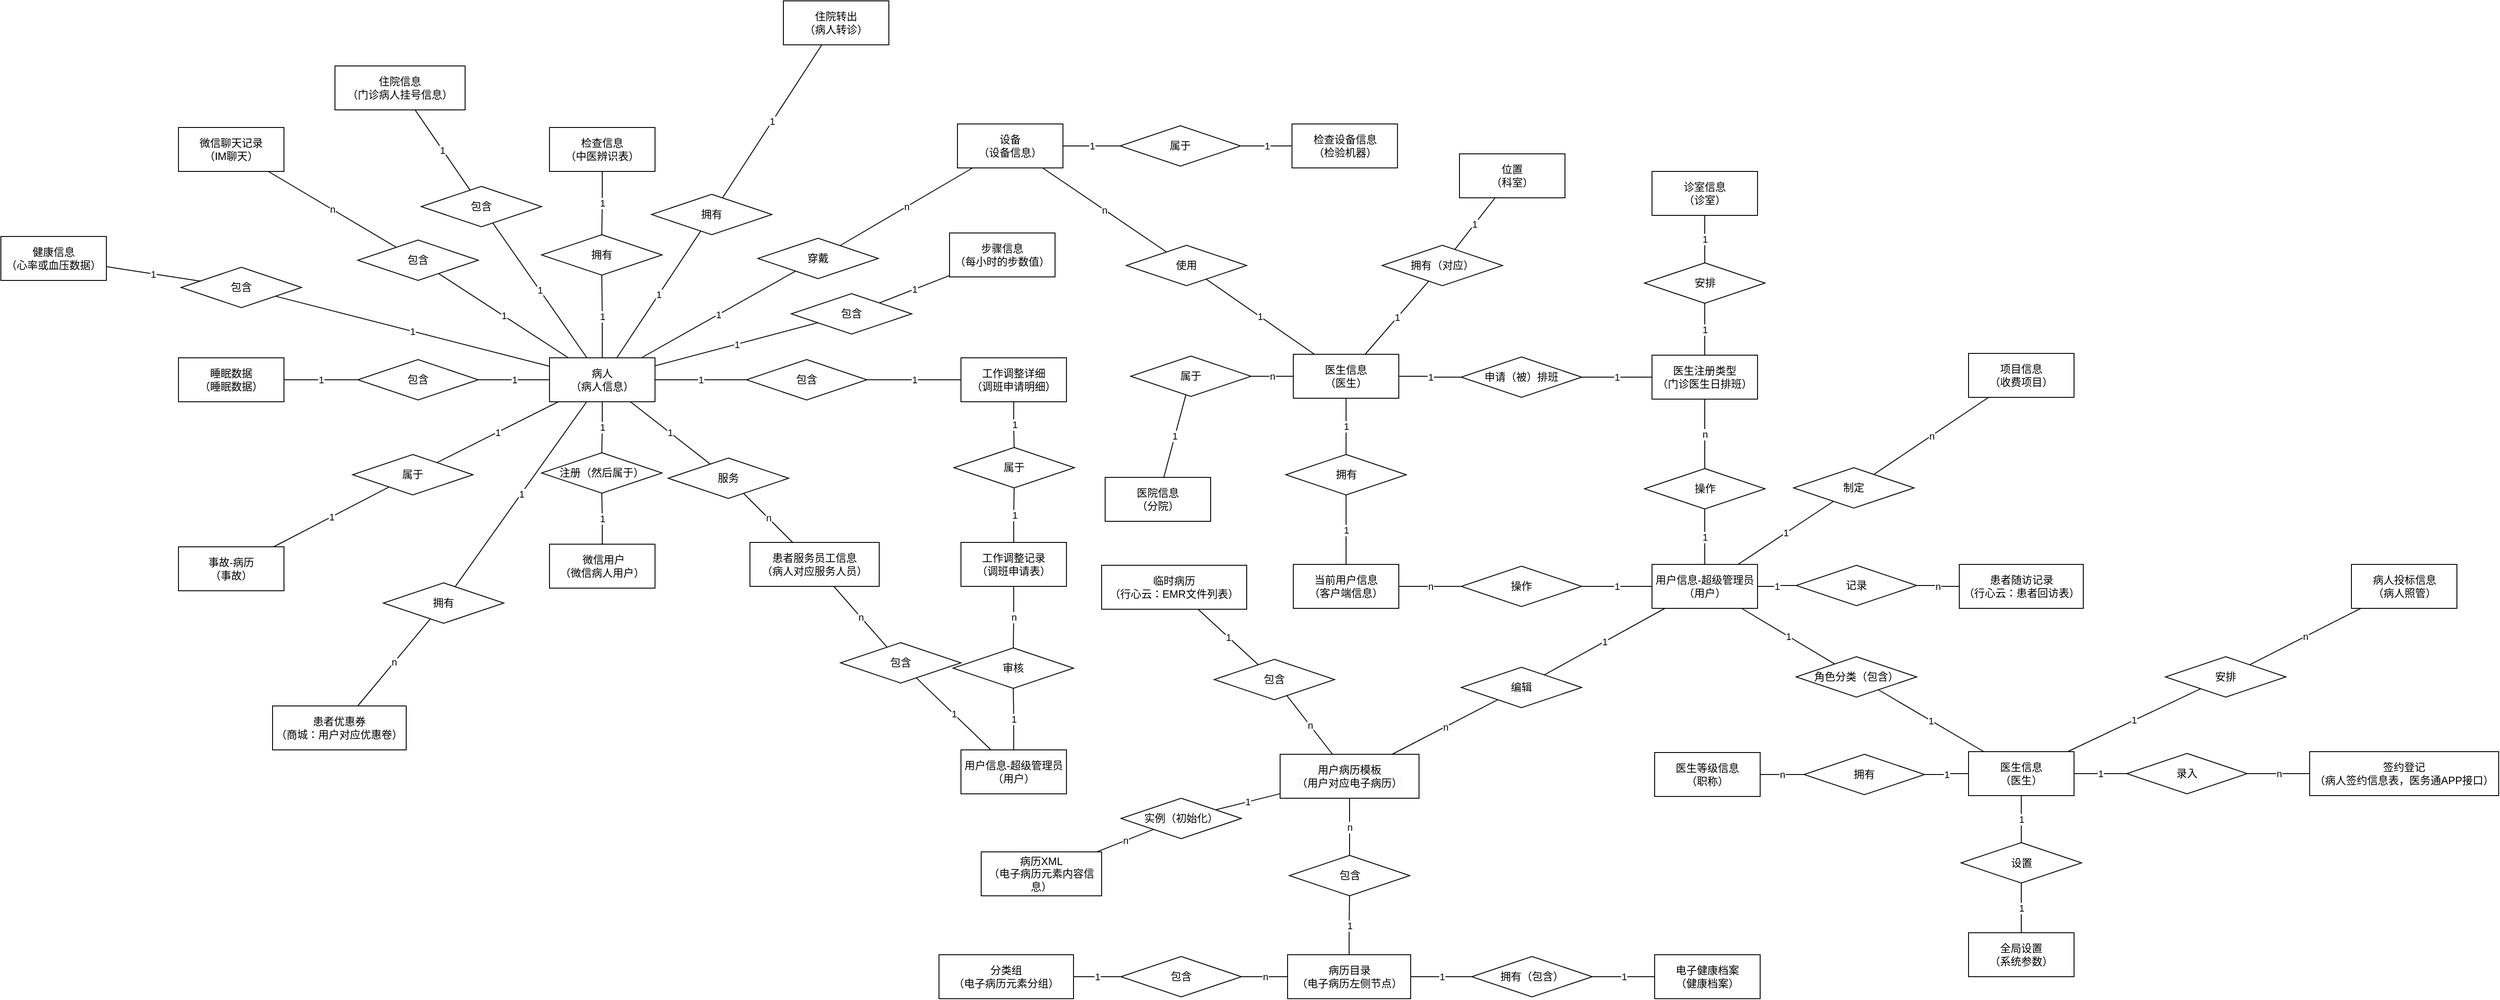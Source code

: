 <mxfile version="24.7.4">
  <diagram name="第 1 页" id="78033s9l0AK3vR_pznim">
    <mxGraphModel dx="4555" dy="3016" grid="0" gridSize="10" guides="1" tooltips="1" connect="1" arrows="1" fold="1" page="1" pageScale="1" pageWidth="827" pageHeight="1169" math="0" shadow="0">
      <root>
        <mxCell id="0" />
        <mxCell id="1" parent="0" />
        <mxCell id="rbatr0RZPFqrajTzZ2mt-5" value="1" style="edgeStyle=orthogonalEdgeStyle;rounded=0;orthogonalLoop=1;jettySize=auto;html=1;endArrow=none;endFill=0;" parent="1" source="rbatr0RZPFqrajTzZ2mt-1" target="rbatr0RZPFqrajTzZ2mt-4" edge="1">
          <mxGeometry relative="1" as="geometry" />
        </mxCell>
        <mxCell id="rbatr0RZPFqrajTzZ2mt-10" value="1" style="edgeStyle=orthogonalEdgeStyle;rounded=0;orthogonalLoop=1;jettySize=auto;html=1;endArrow=none;endFill=0;" parent="1" source="rbatr0RZPFqrajTzZ2mt-1" target="rbatr0RZPFqrajTzZ2mt-9" edge="1">
          <mxGeometry relative="1" as="geometry" />
        </mxCell>
        <mxCell id="rbatr0RZPFqrajTzZ2mt-14" value="1" style="edgeStyle=orthogonalEdgeStyle;rounded=0;orthogonalLoop=1;jettySize=auto;html=1;endArrow=none;endFill=0;" parent="1" source="rbatr0RZPFqrajTzZ2mt-1" target="rbatr0RZPFqrajTzZ2mt-13" edge="1">
          <mxGeometry relative="1" as="geometry" />
        </mxCell>
        <mxCell id="rbatr0RZPFqrajTzZ2mt-19" value="1" style="rounded=0;orthogonalLoop=1;jettySize=auto;html=1;endArrow=none;endFill=0;" parent="1" source="rbatr0RZPFqrajTzZ2mt-1" target="rbatr0RZPFqrajTzZ2mt-18" edge="1">
          <mxGeometry relative="1" as="geometry" />
        </mxCell>
        <mxCell id="rbatr0RZPFqrajTzZ2mt-1" value="&lt;div&gt;&lt;span style=&quot;background-color: initial;&quot;&gt;医生信息&lt;/span&gt;&lt;/div&gt;&lt;div&gt;（医生）&lt;/div&gt;" style="rounded=0;whiteSpace=wrap;html=1;" parent="1" vertex="1">
          <mxGeometry x="-681" y="-711" width="120" height="50" as="geometry" />
        </mxCell>
        <mxCell id="rbatr0RZPFqrajTzZ2mt-3" value="签约登记&lt;div&gt;（病人签约信息表，医务通APP接口）&lt;/div&gt;" style="rounded=0;whiteSpace=wrap;html=1;" parent="1" vertex="1">
          <mxGeometry x="-293" y="-711" width="215" height="50" as="geometry" />
        </mxCell>
        <mxCell id="rbatr0RZPFqrajTzZ2mt-6" value="n" style="edgeStyle=orthogonalEdgeStyle;rounded=0;orthogonalLoop=1;jettySize=auto;html=1;endArrow=none;endFill=0;" parent="1" source="rbatr0RZPFqrajTzZ2mt-4" target="rbatr0RZPFqrajTzZ2mt-3" edge="1">
          <mxGeometry relative="1" as="geometry" />
        </mxCell>
        <mxCell id="rbatr0RZPFqrajTzZ2mt-4" value="录入" style="rhombus;whiteSpace=wrap;html=1;" parent="1" vertex="1">
          <mxGeometry x="-501" y="-709" width="137" height="46" as="geometry" />
        </mxCell>
        <mxCell id="rbatr0RZPFqrajTzZ2mt-8" value="全局设置&lt;div&gt;（系统参数）&lt;/div&gt;" style="rounded=0;whiteSpace=wrap;html=1;" parent="1" vertex="1">
          <mxGeometry x="-681" y="-505" width="120" height="50" as="geometry" />
        </mxCell>
        <mxCell id="rbatr0RZPFqrajTzZ2mt-11" value="1" style="edgeStyle=orthogonalEdgeStyle;rounded=0;orthogonalLoop=1;jettySize=auto;html=1;endArrow=none;endFill=0;" parent="1" source="rbatr0RZPFqrajTzZ2mt-9" target="rbatr0RZPFqrajTzZ2mt-8" edge="1">
          <mxGeometry relative="1" as="geometry" />
        </mxCell>
        <mxCell id="rbatr0RZPFqrajTzZ2mt-9" value="设置" style="rhombus;whiteSpace=wrap;html=1;" parent="1" vertex="1">
          <mxGeometry x="-689.5" y="-607.5" width="137" height="46" as="geometry" />
        </mxCell>
        <mxCell id="rbatr0RZPFqrajTzZ2mt-12" value="医生等级信息&lt;div&gt;（职称）&lt;/div&gt;" style="rounded=0;whiteSpace=wrap;html=1;" parent="1" vertex="1">
          <mxGeometry x="-1038" y="-710" width="120" height="50" as="geometry" />
        </mxCell>
        <mxCell id="rbatr0RZPFqrajTzZ2mt-15" value="n" style="edgeStyle=orthogonalEdgeStyle;rounded=0;orthogonalLoop=1;jettySize=auto;html=1;endArrow=none;endFill=0;" parent="1" source="rbatr0RZPFqrajTzZ2mt-13" target="rbatr0RZPFqrajTzZ2mt-12" edge="1">
          <mxGeometry relative="1" as="geometry" />
        </mxCell>
        <mxCell id="rbatr0RZPFqrajTzZ2mt-13" value="拥有" style="rhombus;whiteSpace=wrap;html=1;" parent="1" vertex="1">
          <mxGeometry x="-868" y="-708" width="137" height="46" as="geometry" />
        </mxCell>
        <mxCell id="rbatr0RZPFqrajTzZ2mt-20" value="n" style="rounded=0;orthogonalLoop=1;jettySize=auto;html=1;endArrow=none;endFill=0;" parent="1" source="rbatr0RZPFqrajTzZ2mt-17" target="rbatr0RZPFqrajTzZ2mt-18" edge="1">
          <mxGeometry relative="1" as="geometry" />
        </mxCell>
        <mxCell id="rbatr0RZPFqrajTzZ2mt-17" value="病人投标信息&lt;div&gt;（病人照管）&lt;/div&gt;" style="rounded=0;whiteSpace=wrap;html=1;" parent="1" vertex="1">
          <mxGeometry x="-245.5" y="-924" width="120" height="50" as="geometry" />
        </mxCell>
        <mxCell id="rbatr0RZPFqrajTzZ2mt-18" value="安排" style="rhombus;whiteSpace=wrap;html=1;" parent="1" vertex="1">
          <mxGeometry x="-457" y="-819" width="137" height="46" as="geometry" />
        </mxCell>
        <mxCell id="rbatr0RZPFqrajTzZ2mt-23" value="1" style="rounded=0;orthogonalLoop=1;jettySize=auto;html=1;endArrow=none;endFill=0;" parent="1" source="rbatr0RZPFqrajTzZ2mt-21" target="rbatr0RZPFqrajTzZ2mt-22" edge="1">
          <mxGeometry relative="1" as="geometry" />
        </mxCell>
        <mxCell id="rbatr0RZPFqrajTzZ2mt-27" value="1" style="edgeStyle=orthogonalEdgeStyle;rounded=0;orthogonalLoop=1;jettySize=auto;html=1;endArrow=none;endFill=0;" parent="1" source="rbatr0RZPFqrajTzZ2mt-21" target="rbatr0RZPFqrajTzZ2mt-26" edge="1">
          <mxGeometry relative="1" as="geometry" />
        </mxCell>
        <mxCell id="rbatr0RZPFqrajTzZ2mt-35" value="1" style="edgeStyle=orthogonalEdgeStyle;rounded=0;orthogonalLoop=1;jettySize=auto;html=1;endArrow=none;endFill=0;" parent="1" source="rbatr0RZPFqrajTzZ2mt-21" target="rbatr0RZPFqrajTzZ2mt-34" edge="1">
          <mxGeometry relative="1" as="geometry" />
        </mxCell>
        <mxCell id="rbatr0RZPFqrajTzZ2mt-47" value="1" style="rounded=0;orthogonalLoop=1;jettySize=auto;html=1;endArrow=none;endFill=0;" parent="1" source="rbatr0RZPFqrajTzZ2mt-21" target="rbatr0RZPFqrajTzZ2mt-46" edge="1">
          <mxGeometry relative="1" as="geometry" />
        </mxCell>
        <mxCell id="rbatr0RZPFqrajTzZ2mt-51" value="1" style="rounded=0;orthogonalLoop=1;jettySize=auto;html=1;endArrow=none;endFill=0;" parent="1" source="rbatr0RZPFqrajTzZ2mt-21" target="rbatr0RZPFqrajTzZ2mt-50" edge="1">
          <mxGeometry relative="1" as="geometry" />
        </mxCell>
        <mxCell id="rbatr0RZPFqrajTzZ2mt-68" value="1" style="edgeStyle=orthogonalEdgeStyle;rounded=0;orthogonalLoop=1;jettySize=auto;html=1;endArrow=none;endFill=0;" parent="1" source="rbatr0RZPFqrajTzZ2mt-21" target="rbatr0RZPFqrajTzZ2mt-67" edge="1">
          <mxGeometry relative="1" as="geometry" />
        </mxCell>
        <mxCell id="rbatr0RZPFqrajTzZ2mt-21" value="用户信息-超级管理员&lt;div&gt;（用户）&lt;/div&gt;" style="rounded=0;whiteSpace=wrap;html=1;" parent="1" vertex="1">
          <mxGeometry x="-1041" y="-924" width="120" height="50" as="geometry" />
        </mxCell>
        <mxCell id="rbatr0RZPFqrajTzZ2mt-24" value="1" style="rounded=0;orthogonalLoop=1;jettySize=auto;html=1;endArrow=none;endFill=0;" parent="1" source="rbatr0RZPFqrajTzZ2mt-22" target="rbatr0RZPFqrajTzZ2mt-1" edge="1">
          <mxGeometry relative="1" as="geometry" />
        </mxCell>
        <mxCell id="rbatr0RZPFqrajTzZ2mt-22" value="角色分类（包含）" style="rhombus;whiteSpace=wrap;html=1;" parent="1" vertex="1">
          <mxGeometry x="-877" y="-819" width="137" height="46" as="geometry" />
        </mxCell>
        <mxCell id="rbatr0RZPFqrajTzZ2mt-28" value="n" style="edgeStyle=orthogonalEdgeStyle;rounded=0;orthogonalLoop=1;jettySize=auto;html=1;endArrow=none;endFill=0;" parent="1" source="rbatr0RZPFqrajTzZ2mt-25" target="rbatr0RZPFqrajTzZ2mt-26" edge="1">
          <mxGeometry relative="1" as="geometry" />
        </mxCell>
        <mxCell id="rbatr0RZPFqrajTzZ2mt-25" value="当前用户信息&lt;div&gt;（客户端信息）&lt;/div&gt;" style="rounded=0;whiteSpace=wrap;html=1;" parent="1" vertex="1">
          <mxGeometry x="-1449" y="-924" width="120" height="50" as="geometry" />
        </mxCell>
        <mxCell id="rbatr0RZPFqrajTzZ2mt-26" value="操作" style="rhombus;whiteSpace=wrap;html=1;" parent="1" vertex="1">
          <mxGeometry x="-1258" y="-922" width="137" height="46" as="geometry" />
        </mxCell>
        <mxCell id="rbatr0RZPFqrajTzZ2mt-31" value="1" style="edgeStyle=orthogonalEdgeStyle;rounded=0;orthogonalLoop=1;jettySize=auto;html=1;endArrow=none;endFill=0;" parent="1" source="rbatr0RZPFqrajTzZ2mt-29" target="rbatr0RZPFqrajTzZ2mt-30" edge="1">
          <mxGeometry relative="1" as="geometry" />
        </mxCell>
        <mxCell id="rbatr0RZPFqrajTzZ2mt-38" value="1" style="edgeStyle=orthogonalEdgeStyle;rounded=0;orthogonalLoop=1;jettySize=auto;html=1;endArrow=none;endFill=0;" parent="1" source="rbatr0RZPFqrajTzZ2mt-29" target="rbatr0RZPFqrajTzZ2mt-37" edge="1">
          <mxGeometry relative="1" as="geometry" />
        </mxCell>
        <mxCell id="5QvbpYxqVvDE7Awgv5K5-29" value="1" style="rounded=0;orthogonalLoop=1;jettySize=auto;html=1;endArrow=none;endFill=0;" edge="1" parent="1" source="rbatr0RZPFqrajTzZ2mt-29" target="5QvbpYxqVvDE7Awgv5K5-28">
          <mxGeometry relative="1" as="geometry" />
        </mxCell>
        <mxCell id="5QvbpYxqVvDE7Awgv5K5-65" value="1" style="rounded=0;orthogonalLoop=1;jettySize=auto;html=1;endArrow=none;endFill=0;" edge="1" parent="1" source="rbatr0RZPFqrajTzZ2mt-29" target="5QvbpYxqVvDE7Awgv5K5-64">
          <mxGeometry relative="1" as="geometry" />
        </mxCell>
        <mxCell id="rbatr0RZPFqrajTzZ2mt-29" value="&lt;div&gt;&lt;span style=&quot;background-color: initial;&quot;&gt;医生信息&lt;/span&gt;&lt;/div&gt;&lt;div&gt;（医生）&lt;/div&gt;" style="rounded=0;whiteSpace=wrap;html=1;" parent="1" vertex="1">
          <mxGeometry x="-1449" y="-1163" width="120" height="50" as="geometry" />
        </mxCell>
        <mxCell id="rbatr0RZPFqrajTzZ2mt-32" value="1" style="edgeStyle=orthogonalEdgeStyle;rounded=0;orthogonalLoop=1;jettySize=auto;html=1;endArrow=none;endFill=0;" parent="1" source="rbatr0RZPFqrajTzZ2mt-30" target="rbatr0RZPFqrajTzZ2mt-25" edge="1">
          <mxGeometry relative="1" as="geometry" />
        </mxCell>
        <mxCell id="rbatr0RZPFqrajTzZ2mt-30" value="拥有" style="rhombus;whiteSpace=wrap;html=1;" parent="1" vertex="1">
          <mxGeometry x="-1457.5" y="-1049" width="137" height="46" as="geometry" />
        </mxCell>
        <mxCell id="rbatr0RZPFqrajTzZ2mt-36" value="n" style="edgeStyle=orthogonalEdgeStyle;rounded=0;orthogonalLoop=1;jettySize=auto;html=1;endArrow=none;endFill=0;" parent="1" source="rbatr0RZPFqrajTzZ2mt-33" target="rbatr0RZPFqrajTzZ2mt-34" edge="1">
          <mxGeometry relative="1" as="geometry" />
        </mxCell>
        <mxCell id="rbatr0RZPFqrajTzZ2mt-40" value="1" style="edgeStyle=orthogonalEdgeStyle;rounded=0;orthogonalLoop=1;jettySize=auto;html=1;endArrow=none;endFill=0;" parent="1" source="rbatr0RZPFqrajTzZ2mt-33" target="rbatr0RZPFqrajTzZ2mt-37" edge="1">
          <mxGeometry relative="1" as="geometry" />
        </mxCell>
        <mxCell id="rbatr0RZPFqrajTzZ2mt-43" value="1" style="edgeStyle=orthogonalEdgeStyle;rounded=0;orthogonalLoop=1;jettySize=auto;html=1;endArrow=none;endFill=0;" parent="1" source="rbatr0RZPFqrajTzZ2mt-33" target="rbatr0RZPFqrajTzZ2mt-42" edge="1">
          <mxGeometry relative="1" as="geometry" />
        </mxCell>
        <mxCell id="rbatr0RZPFqrajTzZ2mt-33" value="医生注册类型&lt;div&gt;（门诊医生日排班）&lt;/div&gt;" style="rounded=0;whiteSpace=wrap;html=1;" parent="1" vertex="1">
          <mxGeometry x="-1041" y="-1162" width="120" height="50" as="geometry" />
        </mxCell>
        <mxCell id="rbatr0RZPFqrajTzZ2mt-34" value="操作" style="rhombus;whiteSpace=wrap;html=1;" parent="1" vertex="1">
          <mxGeometry x="-1049.5" y="-1033" width="137" height="46" as="geometry" />
        </mxCell>
        <mxCell id="rbatr0RZPFqrajTzZ2mt-37" value="申请（被）排班" style="rhombus;whiteSpace=wrap;html=1;" parent="1" vertex="1">
          <mxGeometry x="-1258" y="-1160" width="137" height="46" as="geometry" />
        </mxCell>
        <mxCell id="rbatr0RZPFqrajTzZ2mt-44" value="1" style="edgeStyle=orthogonalEdgeStyle;rounded=0;orthogonalLoop=1;jettySize=auto;html=1;endArrow=none;endFill=0;" parent="1" source="rbatr0RZPFqrajTzZ2mt-41" target="rbatr0RZPFqrajTzZ2mt-42" edge="1">
          <mxGeometry relative="1" as="geometry" />
        </mxCell>
        <mxCell id="rbatr0RZPFqrajTzZ2mt-41" value="诊室信息&lt;div&gt;（诊室）&lt;/div&gt;" style="rounded=0;whiteSpace=wrap;html=1;" parent="1" vertex="1">
          <mxGeometry x="-1041" y="-1371" width="120" height="50" as="geometry" />
        </mxCell>
        <mxCell id="rbatr0RZPFqrajTzZ2mt-42" value="安排" style="rhombus;whiteSpace=wrap;html=1;" parent="1" vertex="1">
          <mxGeometry x="-1049.5" y="-1267" width="137" height="46" as="geometry" />
        </mxCell>
        <mxCell id="rbatr0RZPFqrajTzZ2mt-48" value="n" style="rounded=0;orthogonalLoop=1;jettySize=auto;html=1;endArrow=none;endFill=0;" parent="1" source="rbatr0RZPFqrajTzZ2mt-45" target="rbatr0RZPFqrajTzZ2mt-46" edge="1">
          <mxGeometry relative="1" as="geometry" />
        </mxCell>
        <mxCell id="rbatr0RZPFqrajTzZ2mt-45" value=" 项目信息&lt;div&gt;（收费项目）&lt;/div&gt;" style="rounded=0;whiteSpace=wrap;html=1;" parent="1" vertex="1">
          <mxGeometry x="-681" y="-1164" width="120" height="50" as="geometry" />
        </mxCell>
        <mxCell id="rbatr0RZPFqrajTzZ2mt-46" value="制定" style="rhombus;whiteSpace=wrap;html=1;" parent="1" vertex="1">
          <mxGeometry x="-880" y="-1034" width="137" height="46" as="geometry" />
        </mxCell>
        <mxCell id="rbatr0RZPFqrajTzZ2mt-57" value="n" style="edgeStyle=orthogonalEdgeStyle;rounded=0;orthogonalLoop=1;jettySize=auto;html=1;endArrow=none;endFill=0;" parent="1" source="rbatr0RZPFqrajTzZ2mt-49" target="rbatr0RZPFqrajTzZ2mt-55" edge="1">
          <mxGeometry relative="1" as="geometry" />
        </mxCell>
        <mxCell id="5QvbpYxqVvDE7Awgv5K5-69" value="1" style="rounded=0;orthogonalLoop=1;jettySize=auto;html=1;endArrow=none;endFill=0;" edge="1" parent="1" source="rbatr0RZPFqrajTzZ2mt-49" target="5QvbpYxqVvDE7Awgv5K5-68">
          <mxGeometry relative="1" as="geometry" />
        </mxCell>
        <mxCell id="rbatr0RZPFqrajTzZ2mt-49" value="&lt;br&gt;&lt;span style=&quot;color: rgb(0, 0, 0); font-family: Helvetica; font-size: 12px; font-style: normal; font-variant-ligatures: normal; font-variant-caps: normal; font-weight: 400; letter-spacing: normal; orphans: 2; text-align: center; text-indent: 0px; text-transform: none; widows: 2; word-spacing: 0px; -webkit-text-stroke-width: 0px; white-space: normal; background-color: rgb(251, 251, 251); text-decoration-thickness: initial; text-decoration-style: initial; text-decoration-color: initial; display: inline !important; float: none;&quot;&gt;&lt;br&gt;&lt;/span&gt;&lt;div&gt;&lt;span style=&quot;color: rgb(0, 0, 0); font-family: Helvetica; font-size: 12px; font-style: normal; font-variant-ligatures: normal; font-variant-caps: normal; font-weight: 400; letter-spacing: normal; orphans: 2; text-align: center; text-indent: 0px; text-transform: none; widows: 2; word-spacing: 0px; -webkit-text-stroke-width: 0px; white-space: normal; background-color: rgb(251, 251, 251); text-decoration-thickness: initial; text-decoration-style: initial; text-decoration-color: initial; display: inline !important; float: none;&quot;&gt;用户病历模板&lt;/span&gt;&lt;div style=&quot;forced-color-adjust: none; color: rgb(0, 0, 0); font-family: Helvetica; font-size: 12px; font-style: normal; font-variant-ligatures: normal; font-variant-caps: normal; font-weight: 400; letter-spacing: normal; orphans: 2; text-align: center; text-indent: 0px; text-transform: none; widows: 2; word-spacing: 0px; -webkit-text-stroke-width: 0px; white-space: normal; background-color: rgb(251, 251, 251); text-decoration-thickness: initial; text-decoration-style: initial; text-decoration-color: initial;&quot;&gt;（用户对应电子病历）&lt;/div&gt;&lt;br&gt;&lt;br&gt;&lt;/div&gt;" style="rounded=0;whiteSpace=wrap;html=1;" parent="1" vertex="1">
          <mxGeometry x="-1464" y="-708" width="158" height="50" as="geometry" />
        </mxCell>
        <mxCell id="rbatr0RZPFqrajTzZ2mt-52" value="n" style="rounded=0;orthogonalLoop=1;jettySize=auto;html=1;endArrow=none;endFill=0;" parent="1" source="rbatr0RZPFqrajTzZ2mt-50" target="rbatr0RZPFqrajTzZ2mt-49" edge="1">
          <mxGeometry relative="1" as="geometry" />
        </mxCell>
        <mxCell id="rbatr0RZPFqrajTzZ2mt-50" value="编辑" style="rhombus;whiteSpace=wrap;html=1;" parent="1" vertex="1">
          <mxGeometry x="-1258" y="-807" width="137" height="46" as="geometry" />
        </mxCell>
        <mxCell id="rbatr0RZPFqrajTzZ2mt-56" value="1" style="edgeStyle=orthogonalEdgeStyle;rounded=0;orthogonalLoop=1;jettySize=auto;html=1;endArrow=none;endFill=0;" parent="1" source="rbatr0RZPFqrajTzZ2mt-53" target="rbatr0RZPFqrajTzZ2mt-55" edge="1">
          <mxGeometry relative="1" as="geometry" />
        </mxCell>
        <mxCell id="rbatr0RZPFqrajTzZ2mt-64" value="1" style="edgeStyle=orthogonalEdgeStyle;rounded=0;orthogonalLoop=1;jettySize=auto;html=1;endArrow=none;endFill=0;" parent="1" source="rbatr0RZPFqrajTzZ2mt-53" target="rbatr0RZPFqrajTzZ2mt-63" edge="1">
          <mxGeometry relative="1" as="geometry" />
        </mxCell>
        <mxCell id="rbatr0RZPFqrajTzZ2mt-53" value="病历目录&lt;div&gt;（电子病历左侧节点）&lt;/div&gt;" style="rounded=0;whiteSpace=wrap;html=1;" parent="1" vertex="1">
          <mxGeometry x="-1455.5" y="-480" width="140" height="50" as="geometry" />
        </mxCell>
        <mxCell id="rbatr0RZPFqrajTzZ2mt-55" value="包含" style="rhombus;whiteSpace=wrap;html=1;" parent="1" vertex="1">
          <mxGeometry x="-1453.5" y="-593" width="137" height="46" as="geometry" />
        </mxCell>
        <mxCell id="rbatr0RZPFqrajTzZ2mt-60" value="1" style="edgeStyle=orthogonalEdgeStyle;rounded=0;orthogonalLoop=1;jettySize=auto;html=1;endArrow=none;endFill=0;" parent="1" source="rbatr0RZPFqrajTzZ2mt-58" target="rbatr0RZPFqrajTzZ2mt-59" edge="1">
          <mxGeometry relative="1" as="geometry" />
        </mxCell>
        <mxCell id="rbatr0RZPFqrajTzZ2mt-58" value="分类组&lt;div&gt;（电子病历元素分组）&lt;/div&gt;" style="rounded=0;whiteSpace=wrap;html=1;" parent="1" vertex="1">
          <mxGeometry x="-1852" y="-480" width="153" height="50" as="geometry" />
        </mxCell>
        <mxCell id="rbatr0RZPFqrajTzZ2mt-61" value="n" style="edgeStyle=orthogonalEdgeStyle;rounded=0;orthogonalLoop=1;jettySize=auto;html=1;endArrow=none;endFill=0;" parent="1" source="rbatr0RZPFqrajTzZ2mt-59" target="rbatr0RZPFqrajTzZ2mt-53" edge="1">
          <mxGeometry relative="1" as="geometry" />
        </mxCell>
        <mxCell id="rbatr0RZPFqrajTzZ2mt-59" value="包含" style="rhombus;whiteSpace=wrap;html=1;" parent="1" vertex="1">
          <mxGeometry x="-1645" y="-478" width="137" height="46" as="geometry" />
        </mxCell>
        <mxCell id="rbatr0RZPFqrajTzZ2mt-62" value="电子健康档案&lt;div&gt;（健康档案）&lt;/div&gt;" style="rounded=0;whiteSpace=wrap;html=1;" parent="1" vertex="1">
          <mxGeometry x="-1038" y="-480" width="120" height="50" as="geometry" />
        </mxCell>
        <mxCell id="rbatr0RZPFqrajTzZ2mt-65" value="1" style="edgeStyle=orthogonalEdgeStyle;rounded=0;orthogonalLoop=1;jettySize=auto;html=1;endArrow=none;endFill=0;" parent="1" source="rbatr0RZPFqrajTzZ2mt-63" target="rbatr0RZPFqrajTzZ2mt-62" edge="1">
          <mxGeometry relative="1" as="geometry" />
        </mxCell>
        <mxCell id="rbatr0RZPFqrajTzZ2mt-63" value="拥有（包含）" style="rhombus;whiteSpace=wrap;html=1;" parent="1" vertex="1">
          <mxGeometry x="-1246" y="-478" width="137" height="46" as="geometry" />
        </mxCell>
        <mxCell id="rbatr0RZPFqrajTzZ2mt-66" value="患者随访记录&lt;div&gt;（行心云：患者回访表）&lt;/div&gt;" style="rounded=0;whiteSpace=wrap;html=1;" parent="1" vertex="1">
          <mxGeometry x="-691.5" y="-924" width="141" height="50" as="geometry" />
        </mxCell>
        <mxCell id="rbatr0RZPFqrajTzZ2mt-69" value="n" style="edgeStyle=orthogonalEdgeStyle;rounded=0;orthogonalLoop=1;jettySize=auto;html=1;endArrow=none;endFill=0;" parent="1" source="rbatr0RZPFqrajTzZ2mt-67" target="rbatr0RZPFqrajTzZ2mt-66" edge="1">
          <mxGeometry relative="1" as="geometry" />
        </mxCell>
        <mxCell id="rbatr0RZPFqrajTzZ2mt-67" value="记录" style="rhombus;whiteSpace=wrap;html=1;" parent="1" vertex="1">
          <mxGeometry x="-877" y="-923" width="137" height="46" as="geometry" />
        </mxCell>
        <mxCell id="5QvbpYxqVvDE7Awgv5K5-5" value="n" style="edgeStyle=orthogonalEdgeStyle;rounded=0;orthogonalLoop=1;jettySize=auto;html=1;endArrow=none;endFill=0;" edge="1" parent="1" source="5QvbpYxqVvDE7Awgv5K5-1" target="5QvbpYxqVvDE7Awgv5K5-3">
          <mxGeometry relative="1" as="geometry" />
        </mxCell>
        <mxCell id="5QvbpYxqVvDE7Awgv5K5-9" value="1" style="edgeStyle=orthogonalEdgeStyle;rounded=0;orthogonalLoop=1;jettySize=auto;html=1;endArrow=none;endFill=0;" edge="1" parent="1" source="5QvbpYxqVvDE7Awgv5K5-1" target="5QvbpYxqVvDE7Awgv5K5-7">
          <mxGeometry relative="1" as="geometry" />
        </mxCell>
        <mxCell id="5QvbpYxqVvDE7Awgv5K5-1" value="工作调整记录&lt;div&gt;（调班申请表）&lt;br&gt;&lt;/div&gt;" style="rounded=0;whiteSpace=wrap;html=1;" vertex="1" parent="1">
          <mxGeometry x="-1827" y="-949" width="120" height="50" as="geometry" />
        </mxCell>
        <mxCell id="5QvbpYxqVvDE7Awgv5K5-4" value="1" style="edgeStyle=orthogonalEdgeStyle;rounded=0;orthogonalLoop=1;jettySize=auto;html=1;endArrow=none;endFill=0;" edge="1" parent="1" source="5QvbpYxqVvDE7Awgv5K5-2" target="5QvbpYxqVvDE7Awgv5K5-3">
          <mxGeometry relative="1" as="geometry" />
        </mxCell>
        <mxCell id="5QvbpYxqVvDE7Awgv5K5-2" value="用户信息-超级管理员&lt;div&gt;（用户）&lt;/div&gt;" style="rounded=0;whiteSpace=wrap;html=1;" vertex="1" parent="1">
          <mxGeometry x="-1827" y="-713" width="120" height="50" as="geometry" />
        </mxCell>
        <mxCell id="5QvbpYxqVvDE7Awgv5K5-3" value="审核" style="rhombus;whiteSpace=wrap;html=1;" vertex="1" parent="1">
          <mxGeometry x="-1836" y="-829" width="137" height="46" as="geometry" />
        </mxCell>
        <mxCell id="5QvbpYxqVvDE7Awgv5K5-8" value="1" style="edgeStyle=orthogonalEdgeStyle;rounded=0;orthogonalLoop=1;jettySize=auto;html=1;endArrow=none;endFill=0;" edge="1" parent="1" source="5QvbpYxqVvDE7Awgv5K5-6" target="5QvbpYxqVvDE7Awgv5K5-7">
          <mxGeometry relative="1" as="geometry" />
        </mxCell>
        <mxCell id="5QvbpYxqVvDE7Awgv5K5-12" value="1" style="edgeStyle=orthogonalEdgeStyle;rounded=0;orthogonalLoop=1;jettySize=auto;html=1;endArrow=none;endFill=0;" edge="1" parent="1" source="5QvbpYxqVvDE7Awgv5K5-6" target="5QvbpYxqVvDE7Awgv5K5-11">
          <mxGeometry relative="1" as="geometry" />
        </mxCell>
        <mxCell id="5QvbpYxqVvDE7Awgv5K5-6" value="工作调整详细&lt;div&gt;（调班申请明细）&lt;/div&gt;" style="rounded=0;whiteSpace=wrap;html=1;" vertex="1" parent="1">
          <mxGeometry x="-1827" y="-1159" width="120" height="50" as="geometry" />
        </mxCell>
        <mxCell id="5QvbpYxqVvDE7Awgv5K5-7" value="属于" style="rhombus;whiteSpace=wrap;html=1;" vertex="1" parent="1">
          <mxGeometry x="-1835" y="-1057" width="137" height="46" as="geometry" />
        </mxCell>
        <mxCell id="5QvbpYxqVvDE7Awgv5K5-13" value="1" style="edgeStyle=orthogonalEdgeStyle;rounded=0;orthogonalLoop=1;jettySize=auto;html=1;endArrow=none;endFill=0;" edge="1" parent="1" source="5QvbpYxqVvDE7Awgv5K5-10" target="5QvbpYxqVvDE7Awgv5K5-11">
          <mxGeometry relative="1" as="geometry" />
        </mxCell>
        <mxCell id="5QvbpYxqVvDE7Awgv5K5-17" value="1" style="edgeStyle=orthogonalEdgeStyle;rounded=0;orthogonalLoop=1;jettySize=auto;html=1;endArrow=none;endFill=0;" edge="1" parent="1" source="5QvbpYxqVvDE7Awgv5K5-10" target="5QvbpYxqVvDE7Awgv5K5-15">
          <mxGeometry relative="1" as="geometry" />
        </mxCell>
        <mxCell id="5QvbpYxqVvDE7Awgv5K5-21" value="1" style="edgeStyle=orthogonalEdgeStyle;rounded=0;orthogonalLoop=1;jettySize=auto;html=1;endArrow=none;endFill=0;" edge="1" parent="1" source="5QvbpYxqVvDE7Awgv5K5-10" target="5QvbpYxqVvDE7Awgv5K5-19">
          <mxGeometry relative="1" as="geometry" />
        </mxCell>
        <mxCell id="5QvbpYxqVvDE7Awgv5K5-25" value="1" style="rounded=0;orthogonalLoop=1;jettySize=auto;html=1;endArrow=none;endFill=0;" edge="1" parent="1" source="5QvbpYxqVvDE7Awgv5K5-10" target="5QvbpYxqVvDE7Awgv5K5-24">
          <mxGeometry relative="1" as="geometry" />
        </mxCell>
        <mxCell id="5QvbpYxqVvDE7Awgv5K5-33" value="1" style="edgeStyle=orthogonalEdgeStyle;rounded=0;orthogonalLoop=1;jettySize=auto;html=1;endArrow=none;endFill=0;" edge="1" parent="1" source="5QvbpYxqVvDE7Awgv5K5-10" target="5QvbpYxqVvDE7Awgv5K5-31">
          <mxGeometry relative="1" as="geometry" />
        </mxCell>
        <mxCell id="5QvbpYxqVvDE7Awgv5K5-40" value="1" style="rounded=0;orthogonalLoop=1;jettySize=auto;html=1;endArrow=none;endFill=0;" edge="1" parent="1" source="5QvbpYxqVvDE7Awgv5K5-10" target="5QvbpYxqVvDE7Awgv5K5-39">
          <mxGeometry relative="1" as="geometry" />
        </mxCell>
        <mxCell id="5QvbpYxqVvDE7Awgv5K5-47" value="1" style="rounded=0;orthogonalLoop=1;jettySize=auto;html=1;endArrow=none;endFill=0;" edge="1" parent="1" source="5QvbpYxqVvDE7Awgv5K5-10" target="5QvbpYxqVvDE7Awgv5K5-46">
          <mxGeometry relative="1" as="geometry" />
        </mxCell>
        <mxCell id="5QvbpYxqVvDE7Awgv5K5-54" value="1" style="rounded=0;orthogonalLoop=1;jettySize=auto;html=1;endArrow=none;endFill=0;" edge="1" parent="1" source="5QvbpYxqVvDE7Awgv5K5-10" target="5QvbpYxqVvDE7Awgv5K5-52">
          <mxGeometry relative="1" as="geometry" />
        </mxCell>
        <mxCell id="5QvbpYxqVvDE7Awgv5K5-61" value="1" style="rounded=0;orthogonalLoop=1;jettySize=auto;html=1;endArrow=none;endFill=0;" edge="1" parent="1" source="5QvbpYxqVvDE7Awgv5K5-10" target="5QvbpYxqVvDE7Awgv5K5-60">
          <mxGeometry relative="1" as="geometry" />
        </mxCell>
        <mxCell id="5QvbpYxqVvDE7Awgv5K5-73" value="1" style="rounded=0;orthogonalLoop=1;jettySize=auto;html=1;endArrow=none;endFill=0;" edge="1" parent="1" source="5QvbpYxqVvDE7Awgv5K5-10" target="5QvbpYxqVvDE7Awgv5K5-72">
          <mxGeometry relative="1" as="geometry" />
        </mxCell>
        <mxCell id="5QvbpYxqVvDE7Awgv5K5-82" value="1" style="rounded=0;orthogonalLoop=1;jettySize=auto;html=1;endArrow=none;endFill=0;" edge="1" parent="1" source="5QvbpYxqVvDE7Awgv5K5-10" target="5QvbpYxqVvDE7Awgv5K5-81">
          <mxGeometry relative="1" as="geometry" />
        </mxCell>
        <mxCell id="5QvbpYxqVvDE7Awgv5K5-86" value="1" style="rounded=0;orthogonalLoop=1;jettySize=auto;html=1;endArrow=none;endFill=0;" edge="1" parent="1" source="5QvbpYxqVvDE7Awgv5K5-10" target="5QvbpYxqVvDE7Awgv5K5-85">
          <mxGeometry relative="1" as="geometry" />
        </mxCell>
        <mxCell id="5QvbpYxqVvDE7Awgv5K5-91" value="1" style="rounded=0;orthogonalLoop=1;jettySize=auto;html=1;endArrow=none;endFill=0;" edge="1" parent="1" source="5QvbpYxqVvDE7Awgv5K5-10" target="5QvbpYxqVvDE7Awgv5K5-89">
          <mxGeometry relative="1" as="geometry" />
        </mxCell>
        <mxCell id="5QvbpYxqVvDE7Awgv5K5-10" value="病人&lt;div&gt;（病人信息）&lt;/div&gt;" style="rounded=0;whiteSpace=wrap;html=1;" vertex="1" parent="1">
          <mxGeometry x="-2295" y="-1159" width="120" height="50" as="geometry" />
        </mxCell>
        <mxCell id="5QvbpYxqVvDE7Awgv5K5-11" value="包含" style="rhombus;whiteSpace=wrap;html=1;" vertex="1" parent="1">
          <mxGeometry x="-2071" y="-1157" width="137" height="46" as="geometry" />
        </mxCell>
        <mxCell id="5QvbpYxqVvDE7Awgv5K5-16" value="1" style="edgeStyle=orthogonalEdgeStyle;rounded=0;orthogonalLoop=1;jettySize=auto;html=1;endArrow=none;endFill=0;" edge="1" parent="1" source="5QvbpYxqVvDE7Awgv5K5-14" target="5QvbpYxqVvDE7Awgv5K5-15">
          <mxGeometry relative="1" as="geometry" />
        </mxCell>
        <mxCell id="5QvbpYxqVvDE7Awgv5K5-14" value="&amp;nbsp;微信用户&lt;div&gt;（微信病人用户）&lt;/div&gt;" style="rounded=0;whiteSpace=wrap;html=1;" vertex="1" parent="1">
          <mxGeometry x="-2295" y="-947" width="120" height="50" as="geometry" />
        </mxCell>
        <mxCell id="5QvbpYxqVvDE7Awgv5K5-15" value="注册（然后属于）" style="rhombus;whiteSpace=wrap;html=1;" vertex="1" parent="1">
          <mxGeometry x="-2304" y="-1051" width="137" height="46" as="geometry" />
        </mxCell>
        <mxCell id="5QvbpYxqVvDE7Awgv5K5-20" value="1" style="edgeStyle=orthogonalEdgeStyle;rounded=0;orthogonalLoop=1;jettySize=auto;html=1;endArrow=none;endFill=0;" edge="1" parent="1" source="5QvbpYxqVvDE7Awgv5K5-18" target="5QvbpYxqVvDE7Awgv5K5-19">
          <mxGeometry relative="1" as="geometry" />
        </mxCell>
        <mxCell id="5QvbpYxqVvDE7Awgv5K5-18" value="检查信息&lt;div&gt;（中医辨识表）&lt;/div&gt;" style="rounded=0;whiteSpace=wrap;html=1;" vertex="1" parent="1">
          <mxGeometry x="-2295" y="-1421" width="120" height="50" as="geometry" />
        </mxCell>
        <mxCell id="5QvbpYxqVvDE7Awgv5K5-19" value="拥有" style="rhombus;whiteSpace=wrap;html=1;" vertex="1" parent="1">
          <mxGeometry x="-2304" y="-1299" width="137" height="46" as="geometry" />
        </mxCell>
        <mxCell id="5QvbpYxqVvDE7Awgv5K5-30" value="n" style="rounded=0;orthogonalLoop=1;jettySize=auto;html=1;endArrow=none;endFill=0;" edge="1" parent="1" source="5QvbpYxqVvDE7Awgv5K5-22" target="5QvbpYxqVvDE7Awgv5K5-28">
          <mxGeometry relative="1" as="geometry" />
        </mxCell>
        <mxCell id="5QvbpYxqVvDE7Awgv5K5-36" value="1" style="edgeStyle=orthogonalEdgeStyle;rounded=0;orthogonalLoop=1;jettySize=auto;html=1;endArrow=none;endFill=0;" edge="1" parent="1" source="5QvbpYxqVvDE7Awgv5K5-22" target="5QvbpYxqVvDE7Awgv5K5-35">
          <mxGeometry relative="1" as="geometry" />
        </mxCell>
        <mxCell id="5QvbpYxqVvDE7Awgv5K5-22" value="设备&lt;div&gt;（设备信息）&lt;/div&gt;" style="rounded=0;whiteSpace=wrap;html=1;" vertex="1" parent="1">
          <mxGeometry x="-1831" y="-1425" width="120" height="50" as="geometry" />
        </mxCell>
        <mxCell id="5QvbpYxqVvDE7Awgv5K5-32" value="1" style="edgeStyle=orthogonalEdgeStyle;rounded=0;orthogonalLoop=1;jettySize=auto;html=1;endArrow=none;endFill=0;" edge="1" parent="1" source="5QvbpYxqVvDE7Awgv5K5-23" target="5QvbpYxqVvDE7Awgv5K5-31">
          <mxGeometry relative="1" as="geometry" />
        </mxCell>
        <mxCell id="5QvbpYxqVvDE7Awgv5K5-23" value="睡眠数据&lt;br&gt;&lt;div&gt;（睡眠数据）&lt;/div&gt;" style="rounded=0;whiteSpace=wrap;html=1;" vertex="1" parent="1">
          <mxGeometry x="-2717" y="-1159" width="120" height="50" as="geometry" />
        </mxCell>
        <mxCell id="5QvbpYxqVvDE7Awgv5K5-27" value="n" style="rounded=0;orthogonalLoop=1;jettySize=auto;html=1;endArrow=none;endFill=0;" edge="1" parent="1" source="5QvbpYxqVvDE7Awgv5K5-24" target="5QvbpYxqVvDE7Awgv5K5-22">
          <mxGeometry relative="1" as="geometry" />
        </mxCell>
        <mxCell id="5QvbpYxqVvDE7Awgv5K5-24" value="穿戴" style="rhombus;whiteSpace=wrap;html=1;" vertex="1" parent="1">
          <mxGeometry x="-2058" y="-1295" width="137" height="46" as="geometry" />
        </mxCell>
        <mxCell id="5QvbpYxqVvDE7Awgv5K5-28" value="使用" style="rhombus;whiteSpace=wrap;html=1;" vertex="1" parent="1">
          <mxGeometry x="-1639" y="-1287" width="137" height="46" as="geometry" />
        </mxCell>
        <mxCell id="5QvbpYxqVvDE7Awgv5K5-31" value="包含" style="rhombus;whiteSpace=wrap;html=1;" vertex="1" parent="1">
          <mxGeometry x="-2513" y="-1157" width="137" height="46" as="geometry" />
        </mxCell>
        <mxCell id="5QvbpYxqVvDE7Awgv5K5-34" value="检查设备信息&lt;div&gt;（检验机器）&lt;/div&gt;" style="rounded=0;whiteSpace=wrap;html=1;" vertex="1" parent="1">
          <mxGeometry x="-1450.5" y="-1425" width="120" height="50" as="geometry" />
        </mxCell>
        <mxCell id="5QvbpYxqVvDE7Awgv5K5-37" value="1" style="edgeStyle=orthogonalEdgeStyle;rounded=0;orthogonalLoop=1;jettySize=auto;html=1;endArrow=none;endFill=0;" edge="1" parent="1" source="5QvbpYxqVvDE7Awgv5K5-35" target="5QvbpYxqVvDE7Awgv5K5-34">
          <mxGeometry relative="1" as="geometry" />
        </mxCell>
        <mxCell id="5QvbpYxqVvDE7Awgv5K5-35" value="属于" style="rhombus;whiteSpace=wrap;html=1;" vertex="1" parent="1">
          <mxGeometry x="-1646" y="-1423" width="137" height="46" as="geometry" />
        </mxCell>
        <mxCell id="5QvbpYxqVvDE7Awgv5K5-41" value="1" style="rounded=0;orthogonalLoop=1;jettySize=auto;html=1;endArrow=none;endFill=0;" edge="1" parent="1" source="5QvbpYxqVvDE7Awgv5K5-38" target="5QvbpYxqVvDE7Awgv5K5-39">
          <mxGeometry relative="1" as="geometry" />
        </mxCell>
        <mxCell id="5QvbpYxqVvDE7Awgv5K5-38" value="事故-病历&lt;br&gt;&lt;div&gt;（事故）&lt;/div&gt;" style="rounded=0;whiteSpace=wrap;html=1;" vertex="1" parent="1">
          <mxGeometry x="-2717" y="-944" width="120" height="50" as="geometry" />
        </mxCell>
        <mxCell id="5QvbpYxqVvDE7Awgv5K5-39" value="属于" style="rhombus;whiteSpace=wrap;html=1;" vertex="1" parent="1">
          <mxGeometry x="-2519" y="-1049" width="137" height="46" as="geometry" />
        </mxCell>
        <mxCell id="5QvbpYxqVvDE7Awgv5K5-48" value="n" style="rounded=0;orthogonalLoop=1;jettySize=auto;html=1;endArrow=none;endFill=0;" edge="1" parent="1" source="5QvbpYxqVvDE7Awgv5K5-42" target="5QvbpYxqVvDE7Awgv5K5-46">
          <mxGeometry relative="1" as="geometry" />
        </mxCell>
        <mxCell id="5QvbpYxqVvDE7Awgv5K5-49" value="n" style="rounded=0;orthogonalLoop=1;jettySize=auto;html=1;endArrow=none;endFill=0;" edge="1" parent="1" source="5QvbpYxqVvDE7Awgv5K5-42" target="5QvbpYxqVvDE7Awgv5K5-45">
          <mxGeometry relative="1" as="geometry" />
        </mxCell>
        <mxCell id="5QvbpYxqVvDE7Awgv5K5-42" value=" 患者服务员工信息&lt;div&gt;（病人对应服务人员）&lt;/div&gt;" style="rounded=0;whiteSpace=wrap;html=1;" vertex="1" parent="1">
          <mxGeometry x="-2067" y="-949" width="147" height="50" as="geometry" />
        </mxCell>
        <mxCell id="5QvbpYxqVvDE7Awgv5K5-50" value="1" style="rounded=0;orthogonalLoop=1;jettySize=auto;html=1;endArrow=none;endFill=0;" edge="1" parent="1" source="5QvbpYxqVvDE7Awgv5K5-45" target="5QvbpYxqVvDE7Awgv5K5-2">
          <mxGeometry relative="1" as="geometry" />
        </mxCell>
        <mxCell id="5QvbpYxqVvDE7Awgv5K5-45" value="包含" style="rhombus;whiteSpace=wrap;html=1;" vertex="1" parent="1">
          <mxGeometry x="-1964" y="-835" width="137" height="46" as="geometry" />
        </mxCell>
        <mxCell id="5QvbpYxqVvDE7Awgv5K5-46" value="服务" style="rhombus;whiteSpace=wrap;html=1;" vertex="1" parent="1">
          <mxGeometry x="-2160" y="-1045" width="137" height="46" as="geometry" />
        </mxCell>
        <mxCell id="5QvbpYxqVvDE7Awgv5K5-53" value="n" style="rounded=0;orthogonalLoop=1;jettySize=auto;html=1;endArrow=none;endFill=0;" edge="1" parent="1" source="5QvbpYxqVvDE7Awgv5K5-51" target="5QvbpYxqVvDE7Awgv5K5-52">
          <mxGeometry relative="1" as="geometry" />
        </mxCell>
        <mxCell id="5QvbpYxqVvDE7Awgv5K5-51" value="微信聊天记录&lt;div&gt;（IM聊天）&lt;/div&gt;" style="rounded=0;whiteSpace=wrap;html=1;" vertex="1" parent="1">
          <mxGeometry x="-2717" y="-1421" width="120" height="50" as="geometry" />
        </mxCell>
        <mxCell id="5QvbpYxqVvDE7Awgv5K5-52" value="包含" style="rhombus;whiteSpace=wrap;html=1;" vertex="1" parent="1">
          <mxGeometry x="-2513" y="-1293" width="137" height="46" as="geometry" />
        </mxCell>
        <mxCell id="5QvbpYxqVvDE7Awgv5K5-57" value="1" style="rounded=0;orthogonalLoop=1;jettySize=auto;html=1;endArrow=none;endFill=0;" edge="1" parent="1" source="5QvbpYxqVvDE7Awgv5K5-55" target="5QvbpYxqVvDE7Awgv5K5-56">
          <mxGeometry relative="1" as="geometry" />
        </mxCell>
        <mxCell id="5QvbpYxqVvDE7Awgv5K5-55" value="临时病历&lt;div&gt;（&lt;span style=&quot;background-color: initial;&quot;&gt;行心云：&lt;/span&gt;&lt;span style=&quot;background-color: initial;&quot;&gt;EMR文件列表&lt;/span&gt;&lt;span style=&quot;background-color: initial;&quot;&gt;）&lt;/span&gt;&lt;/div&gt;" style="rounded=0;whiteSpace=wrap;html=1;" vertex="1" parent="1">
          <mxGeometry x="-1667" y="-923" width="165" height="50" as="geometry" />
        </mxCell>
        <mxCell id="5QvbpYxqVvDE7Awgv5K5-58" value="n" style="rounded=0;orthogonalLoop=1;jettySize=auto;html=1;endArrow=none;endFill=0;" edge="1" parent="1" source="5QvbpYxqVvDE7Awgv5K5-56" target="rbatr0RZPFqrajTzZ2mt-49">
          <mxGeometry relative="1" as="geometry" />
        </mxCell>
        <mxCell id="5QvbpYxqVvDE7Awgv5K5-56" value="包含" style="rhombus;whiteSpace=wrap;html=1;" vertex="1" parent="1">
          <mxGeometry x="-1539" y="-816" width="137" height="46" as="geometry" />
        </mxCell>
        <mxCell id="5QvbpYxqVvDE7Awgv5K5-59" value="住院转出&lt;div&gt;（病人转诊）&lt;/div&gt;" style="rounded=0;whiteSpace=wrap;html=1;" vertex="1" parent="1">
          <mxGeometry x="-2029" y="-1565" width="120" height="50" as="geometry" />
        </mxCell>
        <mxCell id="5QvbpYxqVvDE7Awgv5K5-62" value="1" style="rounded=0;orthogonalLoop=1;jettySize=auto;html=1;endArrow=none;endFill=0;" edge="1" parent="1" source="5QvbpYxqVvDE7Awgv5K5-60" target="5QvbpYxqVvDE7Awgv5K5-59">
          <mxGeometry relative="1" as="geometry" />
        </mxCell>
        <mxCell id="5QvbpYxqVvDE7Awgv5K5-60" value="拥有" style="rhombus;whiteSpace=wrap;html=1;" vertex="1" parent="1">
          <mxGeometry x="-2179" y="-1345" width="137" height="46" as="geometry" />
        </mxCell>
        <mxCell id="5QvbpYxqVvDE7Awgv5K5-66" value="1" style="rounded=0;orthogonalLoop=1;jettySize=auto;html=1;endArrow=none;endFill=0;" edge="1" parent="1" source="5QvbpYxqVvDE7Awgv5K5-63" target="5QvbpYxqVvDE7Awgv5K5-64">
          <mxGeometry relative="1" as="geometry" />
        </mxCell>
        <mxCell id="5QvbpYxqVvDE7Awgv5K5-63" value="位置&lt;div&gt;（科室）&lt;/div&gt;" style="rounded=0;whiteSpace=wrap;html=1;" vertex="1" parent="1">
          <mxGeometry x="-1260" y="-1391" width="120" height="50" as="geometry" />
        </mxCell>
        <mxCell id="5QvbpYxqVvDE7Awgv5K5-64" value="拥有（对应）" style="rhombus;whiteSpace=wrap;html=1;" vertex="1" parent="1">
          <mxGeometry x="-1348" y="-1287" width="137" height="46" as="geometry" />
        </mxCell>
        <mxCell id="5QvbpYxqVvDE7Awgv5K5-70" value="n" style="rounded=0;orthogonalLoop=1;jettySize=auto;html=1;endArrow=none;endFill=0;" edge="1" parent="1" source="5QvbpYxqVvDE7Awgv5K5-67" target="5QvbpYxqVvDE7Awgv5K5-68">
          <mxGeometry relative="1" as="geometry" />
        </mxCell>
        <mxCell id="5QvbpYxqVvDE7Awgv5K5-67" value="病历XML&lt;br&gt;&lt;span style=&quot;background-color: initial;&quot;&gt;（电子病历元素内容信息）&lt;/span&gt;" style="rounded=0;whiteSpace=wrap;html=1;" vertex="1" parent="1">
          <mxGeometry x="-1804" y="-597" width="137" height="50" as="geometry" />
        </mxCell>
        <mxCell id="5QvbpYxqVvDE7Awgv5K5-68" value="实例（初始化）" style="rhombus;whiteSpace=wrap;html=1;" vertex="1" parent="1">
          <mxGeometry x="-1645" y="-658" width="137" height="46" as="geometry" />
        </mxCell>
        <mxCell id="5QvbpYxqVvDE7Awgv5K5-74" value="n" style="rounded=0;orthogonalLoop=1;jettySize=auto;html=1;endArrow=none;endFill=0;" edge="1" parent="1" source="5QvbpYxqVvDE7Awgv5K5-71" target="5QvbpYxqVvDE7Awgv5K5-72">
          <mxGeometry relative="1" as="geometry" />
        </mxCell>
        <mxCell id="5QvbpYxqVvDE7Awgv5K5-71" value="患者优惠券&lt;div&gt;（商城：用户对应优惠卷）&lt;/div&gt;" style="rounded=0;whiteSpace=wrap;html=1;" vertex="1" parent="1">
          <mxGeometry x="-2610" y="-763" width="152" height="50" as="geometry" />
        </mxCell>
        <mxCell id="5QvbpYxqVvDE7Awgv5K5-72" value="拥有" style="rhombus;whiteSpace=wrap;html=1;" vertex="1" parent="1">
          <mxGeometry x="-2484" y="-903" width="137" height="46" as="geometry" />
        </mxCell>
        <mxCell id="5QvbpYxqVvDE7Awgv5K5-77" value="1" style="rounded=0;orthogonalLoop=1;jettySize=auto;html=1;endArrow=none;endFill=0;" edge="1" parent="1" source="5QvbpYxqVvDE7Awgv5K5-75" target="5QvbpYxqVvDE7Awgv5K5-76">
          <mxGeometry relative="1" as="geometry" />
        </mxCell>
        <mxCell id="5QvbpYxqVvDE7Awgv5K5-75" value="医院信息&lt;div&gt;（分院）&lt;/div&gt;" style="rounded=0;whiteSpace=wrap;html=1;" vertex="1" parent="1">
          <mxGeometry x="-1663" y="-1023" width="120" height="50" as="geometry" />
        </mxCell>
        <mxCell id="5QvbpYxqVvDE7Awgv5K5-78" value="n" style="edgeStyle=orthogonalEdgeStyle;rounded=0;orthogonalLoop=1;jettySize=auto;html=1;endArrow=none;endFill=0;" edge="1" parent="1" source="5QvbpYxqVvDE7Awgv5K5-76" target="rbatr0RZPFqrajTzZ2mt-29">
          <mxGeometry relative="1" as="geometry" />
        </mxCell>
        <mxCell id="5QvbpYxqVvDE7Awgv5K5-76" value="属于" style="rhombus;whiteSpace=wrap;html=1;" vertex="1" parent="1">
          <mxGeometry x="-1634" y="-1161" width="137" height="46" as="geometry" />
        </mxCell>
        <mxCell id="5QvbpYxqVvDE7Awgv5K5-83" value="1" style="rounded=0;orthogonalLoop=1;jettySize=auto;html=1;endArrow=none;endFill=0;" edge="1" parent="1" source="5QvbpYxqVvDE7Awgv5K5-79" target="5QvbpYxqVvDE7Awgv5K5-81">
          <mxGeometry relative="1" as="geometry" />
        </mxCell>
        <mxCell id="5QvbpYxqVvDE7Awgv5K5-79" value="健康信息&lt;div&gt;（心率或血压数据）&lt;/div&gt;" style="rounded=0;whiteSpace=wrap;html=1;" vertex="1" parent="1">
          <mxGeometry x="-2919" y="-1297" width="120" height="50" as="geometry" />
        </mxCell>
        <mxCell id="5QvbpYxqVvDE7Awgv5K5-81" value="包含" style="rhombus;whiteSpace=wrap;html=1;" vertex="1" parent="1">
          <mxGeometry x="-2714" y="-1262" width="137" height="46" as="geometry" />
        </mxCell>
        <mxCell id="5QvbpYxqVvDE7Awgv5K5-84" value="步骤信息&lt;div&gt;（每小时的步数值）&lt;/div&gt;" style="rounded=0;whiteSpace=wrap;html=1;" vertex="1" parent="1">
          <mxGeometry x="-1840" y="-1301" width="120" height="50" as="geometry" />
        </mxCell>
        <mxCell id="5QvbpYxqVvDE7Awgv5K5-87" value="1" style="rounded=0;orthogonalLoop=1;jettySize=auto;html=1;endArrow=none;endFill=0;" edge="1" parent="1" source="5QvbpYxqVvDE7Awgv5K5-85" target="5QvbpYxqVvDE7Awgv5K5-84">
          <mxGeometry relative="1" as="geometry" />
        </mxCell>
        <mxCell id="5QvbpYxqVvDE7Awgv5K5-85" value="包含" style="rhombus;whiteSpace=wrap;html=1;" vertex="1" parent="1">
          <mxGeometry x="-2020" y="-1232" width="137" height="46" as="geometry" />
        </mxCell>
        <mxCell id="5QvbpYxqVvDE7Awgv5K5-90" value="1" style="rounded=0;orthogonalLoop=1;jettySize=auto;html=1;endArrow=none;endFill=0;" edge="1" parent="1" source="5QvbpYxqVvDE7Awgv5K5-88" target="5QvbpYxqVvDE7Awgv5K5-89">
          <mxGeometry relative="1" as="geometry" />
        </mxCell>
        <mxCell id="5QvbpYxqVvDE7Awgv5K5-88" value="住院信息&lt;div&gt;（门诊病人挂号信息）&lt;/div&gt;" style="rounded=0;whiteSpace=wrap;html=1;" vertex="1" parent="1">
          <mxGeometry x="-2539" y="-1491" width="148" height="50" as="geometry" />
        </mxCell>
        <mxCell id="5QvbpYxqVvDE7Awgv5K5-89" value="包含" style="rhombus;whiteSpace=wrap;html=1;" vertex="1" parent="1">
          <mxGeometry x="-2441" y="-1354" width="137" height="46" as="geometry" />
        </mxCell>
      </root>
    </mxGraphModel>
  </diagram>
</mxfile>
